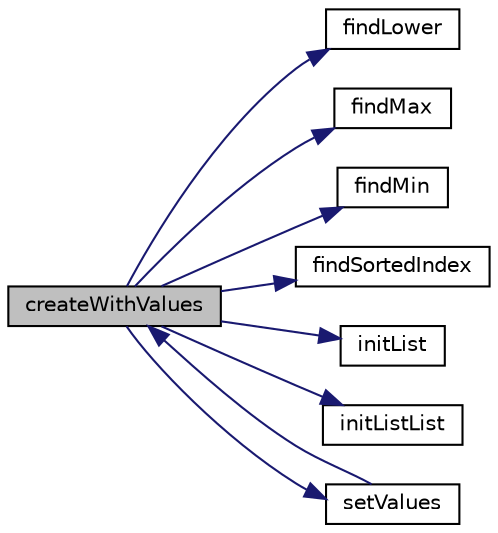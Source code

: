 digraph "createWithValues"
{
  bgcolor="transparent";
  edge [fontname="Helvetica",fontsize="10",labelfontname="Helvetica",labelfontsize="10"];
  node [fontname="Helvetica",fontsize="10",shape=record];
  rankdir="LR";
  Node1 [label="createWithValues",height=0.2,width=0.4,color="black", fillcolor="grey75", style="filled", fontcolor="black"];
  Node1 -> Node2 [color="midnightblue",fontsize="10",style="solid",fontname="Helvetica"];
  Node2 [label="findLower",height=0.2,width=0.4,color="black",URL="$a10974.html#a3e7bb0d50f5b31a0dbbf2a6db45a23d9",tooltip="Find last element < given value in sorted list and return index,. "];
  Node1 -> Node3 [color="midnightblue",fontsize="10",style="solid",fontname="Helvetica"];
  Node3 [label="findMax",height=0.2,width=0.4,color="black",URL="$a10974.html#a2d92f36ef5d90a5efde6f1869076d593",tooltip="Find index of max element (and larger than given element). "];
  Node1 -> Node4 [color="midnightblue",fontsize="10",style="solid",fontname="Helvetica"];
  Node4 [label="findMin",height=0.2,width=0.4,color="black",URL="$a10974.html#ab5dba7e8c5c17dd275f08d03b5c134e2",tooltip="Find index of min element (and less than given element). "];
  Node1 -> Node5 [color="midnightblue",fontsize="10",style="solid",fontname="Helvetica"];
  Node5 [label="findSortedIndex",height=0.2,width=0.4,color="black",URL="$a10974.html#a8fb28230f8dbce2a412687d113225324",tooltip="Find first occurence of given element in sorted list and return index,. "];
  Node1 -> Node6 [color="midnightblue",fontsize="10",style="solid",fontname="Helvetica"];
  Node6 [label="initList",height=0.2,width=0.4,color="black",URL="$a10974.html#a138e6ed2b1298243ff50be83d2d0e851",tooltip="To construct a List from a C array. Has extra Container type. "];
  Node1 -> Node7 [color="midnightblue",fontsize="10",style="solid",fontname="Helvetica"];
  Node7 [label="initListList",height=0.2,width=0.4,color="black",URL="$a10974.html#ac62c2ca69a6e81c8b97a276dff717904",tooltip="To construct a (square) ListList from a C array. Has extra Container type. "];
  Node1 -> Node8 [color="midnightblue",fontsize="10",style="solid",fontname="Helvetica"];
  Node8 [label="setValues",height=0.2,width=0.4,color="black",URL="$a10974.html#ae209b3d2de1e56b66cdbba2e9d35c86c",tooltip="Opposite of findIndices: set values at indices to given value. "];
  Node8 -> Node1 [color="midnightblue",fontsize="10",style="solid",fontname="Helvetica"];
}
